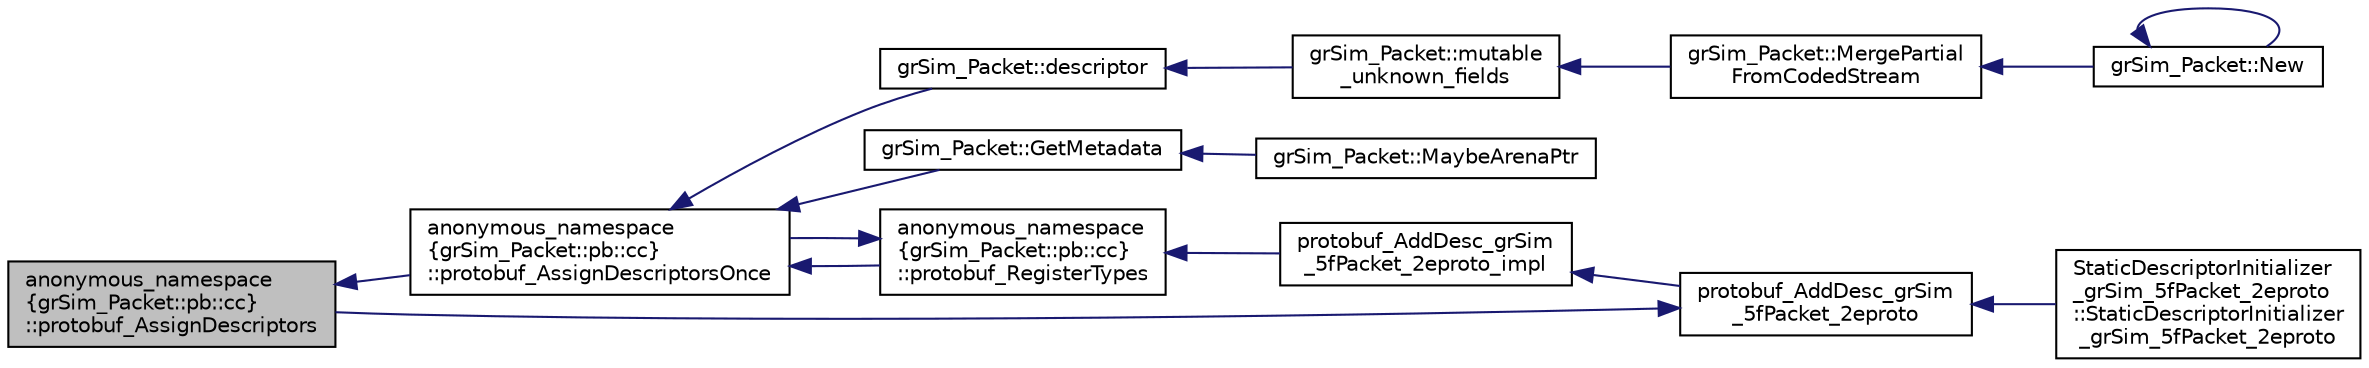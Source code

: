digraph "anonymous_namespace{grSim_Packet::pb::cc}::protobuf_AssignDescriptors"
{
 // INTERACTIVE_SVG=YES
  edge [fontname="Helvetica",fontsize="10",labelfontname="Helvetica",labelfontsize="10"];
  node [fontname="Helvetica",fontsize="10",shape=record];
  rankdir="LR";
  Node1 [label="anonymous_namespace\l\{grSim_Packet::pb::cc\}\l::protobuf_AssignDescriptors",height=0.2,width=0.4,color="black", fillcolor="grey75", style="filled", fontcolor="black"];
  Node1 -> Node2 [dir="back",color="midnightblue",fontsize="10",style="solid",fontname="Helvetica"];
  Node2 [label="anonymous_namespace\l\{grSim_Packet::pb::cc\}\l::protobuf_AssignDescriptorsOnce",height=0.2,width=0.4,color="black", fillcolor="white", style="filled",URL="$d9/dd5/namespaceanonymous__namespace_02gr_sim___packet_8pb_8cc_03.html#a383c60b49d4ba8523147f231b2b108ce"];
  Node2 -> Node3 [dir="back",color="midnightblue",fontsize="10",style="solid",fontname="Helvetica"];
  Node3 [label="anonymous_namespace\l\{grSim_Packet::pb::cc\}\l::protobuf_RegisterTypes",height=0.2,width=0.4,color="black", fillcolor="white", style="filled",URL="$d9/dd5/namespaceanonymous__namespace_02gr_sim___packet_8pb_8cc_03.html#af633f7fcc16c745364cc6308d0da95f0"];
  Node3 -> Node2 [dir="back",color="midnightblue",fontsize="10",style="solid",fontname="Helvetica"];
  Node3 -> Node4 [dir="back",color="midnightblue",fontsize="10",style="solid",fontname="Helvetica"];
  Node4 [label="protobuf_AddDesc_grSim\l_5fPacket_2eproto_impl",height=0.2,width=0.4,color="black", fillcolor="white", style="filled",URL="$d3/d11/gr_sim___packet_8pb_8cc.html#a8d4a2af5cc390cd356537cc8c985fb84"];
  Node4 -> Node5 [dir="back",color="midnightblue",fontsize="10",style="solid",fontname="Helvetica"];
  Node5 [label="protobuf_AddDesc_grSim\l_5fPacket_2eproto",height=0.2,width=0.4,color="black", fillcolor="white", style="filled",URL="$d7/d23/gr_sim___packet_8pb_8h.html#acdb4c3d5c9e85db3a3c1c00d12185091"];
  Node5 -> Node1 [dir="back",color="midnightblue",fontsize="10",style="solid",fontname="Helvetica"];
  Node5 -> Node6 [dir="back",color="midnightblue",fontsize="10",style="solid",fontname="Helvetica"];
  Node6 [label="StaticDescriptorInitializer\l_grSim_5fPacket_2eproto\l::StaticDescriptorInitializer\l_grSim_5fPacket_2eproto",height=0.2,width=0.4,color="black", fillcolor="white", style="filled",URL="$d6/de3/struct_static_descriptor_initializer__gr_sim__5f_packet__2eproto.html#a6f3e5821b8ada0316276699dfb0674ad"];
  Node2 -> Node7 [dir="back",color="midnightblue",fontsize="10",style="solid",fontname="Helvetica"];
  Node7 [label="grSim_Packet::descriptor",height=0.2,width=0.4,color="black", fillcolor="white", style="filled",URL="$d3/db5/classgr_sim___packet.html#a7b47a09ab956e4d498c7c27ceb90088a"];
  Node7 -> Node8 [dir="back",color="midnightblue",fontsize="10",style="solid",fontname="Helvetica"];
  Node8 [label="grSim_Packet::mutable\l_unknown_fields",height=0.2,width=0.4,color="black", fillcolor="white", style="filled",URL="$d3/db5/classgr_sim___packet.html#a99d1e6ccf7d03df2c49c55557c33d8b5"];
  Node8 -> Node9 [dir="back",color="midnightblue",fontsize="10",style="solid",fontname="Helvetica"];
  Node9 [label="grSim_Packet::MergePartial\lFromCodedStream",height=0.2,width=0.4,color="black", fillcolor="white", style="filled",URL="$d3/db5/classgr_sim___packet.html#ab8cf6157b27cdbf8f645d0ca2b0ac051"];
  Node9 -> Node10 [dir="back",color="midnightblue",fontsize="10",style="solid",fontname="Helvetica"];
  Node10 [label="grSim_Packet::New",height=0.2,width=0.4,color="black", fillcolor="white", style="filled",URL="$d3/db5/classgr_sim___packet.html#a31e29a827a331a0785441fc5d3f05fa8"];
  Node10 -> Node10 [dir="back",color="midnightblue",fontsize="10",style="solid",fontname="Helvetica"];
  Node2 -> Node11 [dir="back",color="midnightblue",fontsize="10",style="solid",fontname="Helvetica"];
  Node11 [label="grSim_Packet::GetMetadata",height=0.2,width=0.4,color="black", fillcolor="white", style="filled",URL="$d3/db5/classgr_sim___packet.html#a3408db4788627de262ea584aaac1626d"];
  Node11 -> Node12 [dir="back",color="midnightblue",fontsize="10",style="solid",fontname="Helvetica"];
  Node12 [label="grSim_Packet::MaybeArenaPtr",height=0.2,width=0.4,color="black", fillcolor="white", style="filled",URL="$d3/db5/classgr_sim___packet.html#a1586f89f68f4f71677b65fa6b9dcb944"];
}
